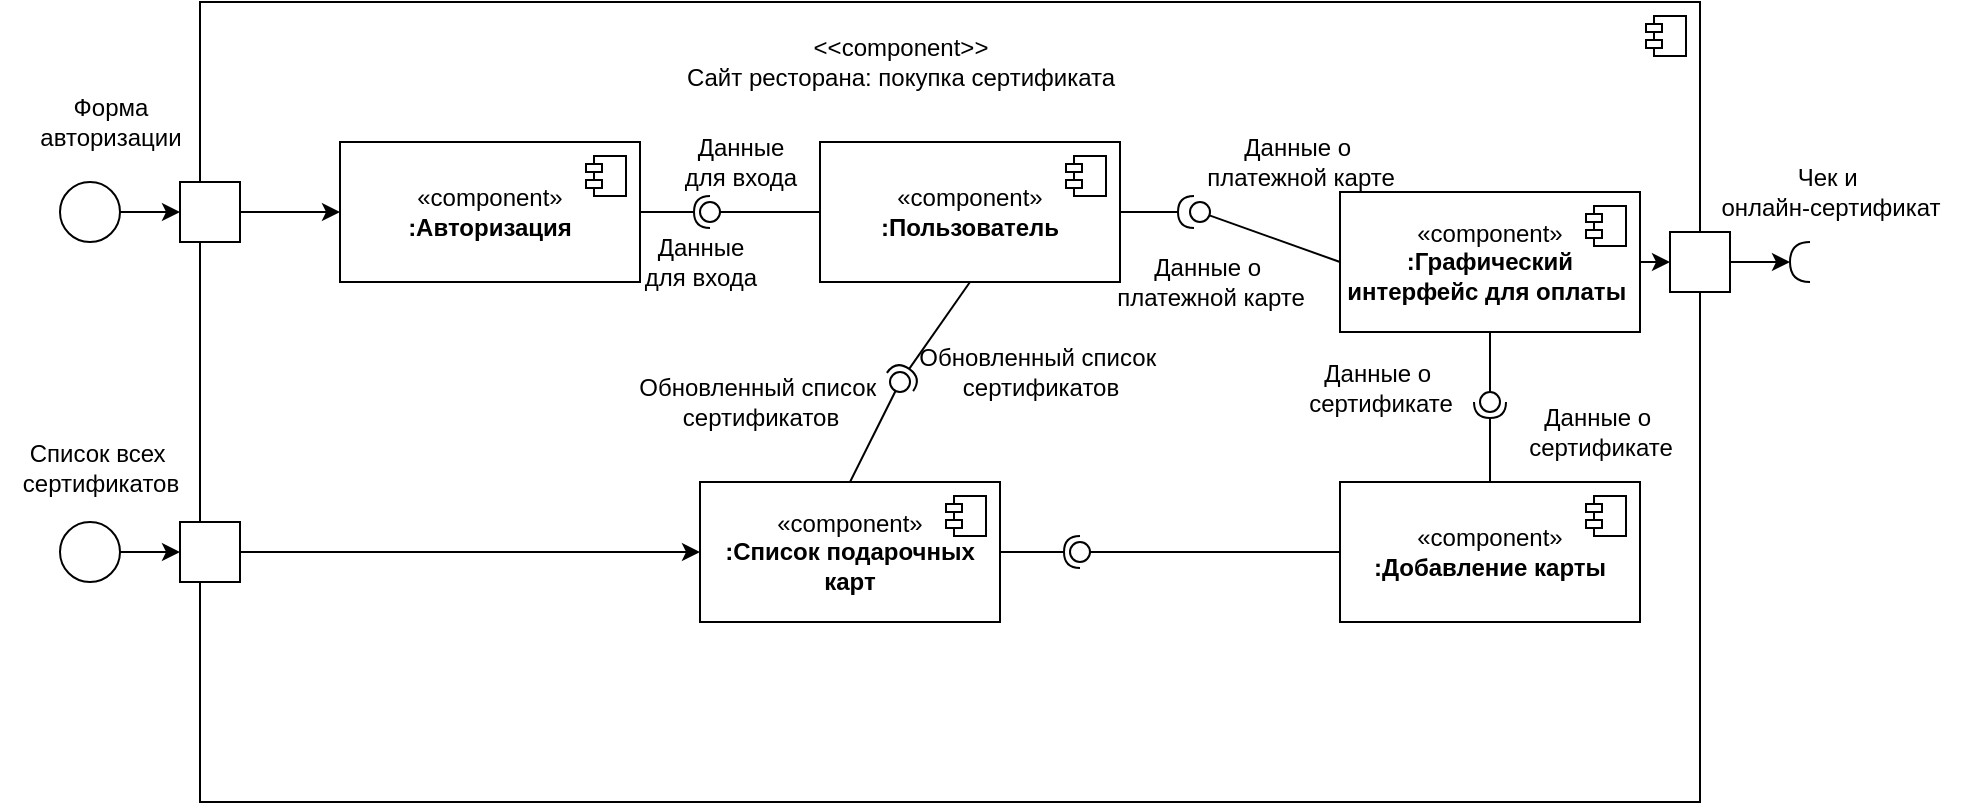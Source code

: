 <mxfile version="27.0.5">
  <diagram name="Страница — 1" id="f4rjO96vfGerak0knMTz">
    <mxGraphModel dx="1837" dy="1190" grid="1" gridSize="10" guides="1" tooltips="1" connect="1" arrows="1" fold="1" page="1" pageScale="1" pageWidth="827" pageHeight="1169" math="0" shadow="0">
      <root>
        <mxCell id="0" />
        <mxCell id="1" parent="0" />
        <mxCell id="j8q0sxAWrBPi4WEAubVv-4" value="" style="html=1;dropTarget=0;whiteSpace=wrap;" vertex="1" parent="1">
          <mxGeometry x="90" y="60" width="750" height="400" as="geometry" />
        </mxCell>
        <mxCell id="j8q0sxAWrBPi4WEAubVv-5" value="" style="shape=module;jettyWidth=8;jettyHeight=4;" vertex="1" parent="j8q0sxAWrBPi4WEAubVv-4">
          <mxGeometry x="1" width="20" height="20" relative="1" as="geometry">
            <mxPoint x="-27" y="7" as="offset" />
          </mxGeometry>
        </mxCell>
        <mxCell id="j8q0sxAWrBPi4WEAubVv-11" value="" style="edgeStyle=orthogonalEdgeStyle;rounded=0;orthogonalLoop=1;jettySize=auto;html=1;" edge="1" parent="1" source="j8q0sxAWrBPi4WEAubVv-6" target="j8q0sxAWrBPi4WEAubVv-7">
          <mxGeometry relative="1" as="geometry" />
        </mxCell>
        <mxCell id="j8q0sxAWrBPi4WEAubVv-6" value="" style="ellipse;" vertex="1" parent="1">
          <mxGeometry x="20" y="150" width="30" height="30" as="geometry" />
        </mxCell>
        <mxCell id="j8q0sxAWrBPi4WEAubVv-19" value="" style="edgeStyle=orthogonalEdgeStyle;rounded=0;orthogonalLoop=1;jettySize=auto;html=1;" edge="1" parent="1" source="j8q0sxAWrBPi4WEAubVv-7" target="j8q0sxAWrBPi4WEAubVv-12">
          <mxGeometry relative="1" as="geometry" />
        </mxCell>
        <mxCell id="j8q0sxAWrBPi4WEAubVv-7" value="" style="html=1;rounded=0;" vertex="1" parent="1">
          <mxGeometry x="80" y="150" width="30" height="30" as="geometry" />
        </mxCell>
        <mxCell id="j8q0sxAWrBPi4WEAubVv-10" value="Форма&lt;div&gt;авторизации&lt;/div&gt;" style="text;html=1;align=center;verticalAlign=middle;resizable=0;points=[];autosize=1;strokeColor=none;fillColor=none;" vertex="1" parent="1">
          <mxGeometry y="100" width="90" height="40" as="geometry" />
        </mxCell>
        <mxCell id="j8q0sxAWrBPi4WEAubVv-12" value="«component»&lt;br&gt;&lt;b&gt;:Авторизация&lt;/b&gt;" style="html=1;dropTarget=0;whiteSpace=wrap;" vertex="1" parent="1">
          <mxGeometry x="160" y="130" width="150" height="70" as="geometry" />
        </mxCell>
        <mxCell id="j8q0sxAWrBPi4WEAubVv-13" value="" style="shape=module;jettyWidth=8;jettyHeight=4;" vertex="1" parent="j8q0sxAWrBPi4WEAubVv-12">
          <mxGeometry x="1" width="20" height="20" relative="1" as="geometry">
            <mxPoint x="-27" y="7" as="offset" />
          </mxGeometry>
        </mxCell>
        <mxCell id="j8q0sxAWrBPi4WEAubVv-14" value="" style="rounded=0;orthogonalLoop=1;jettySize=auto;html=1;endArrow=halfCircle;endFill=0;endSize=6;strokeWidth=1;sketch=0;exitX=1;exitY=0.5;exitDx=0;exitDy=0;" edge="1" target="j8q0sxAWrBPi4WEAubVv-16" parent="1" source="j8q0sxAWrBPi4WEAubVv-12">
          <mxGeometry relative="1" as="geometry">
            <mxPoint x="310" y="365" as="sourcePoint" />
          </mxGeometry>
        </mxCell>
        <mxCell id="j8q0sxAWrBPi4WEAubVv-15" value="" style="rounded=0;orthogonalLoop=1;jettySize=auto;html=1;endArrow=oval;endFill=0;sketch=0;sourcePerimeterSpacing=0;targetPerimeterSpacing=0;endSize=10;exitX=0;exitY=0.5;exitDx=0;exitDy=0;entryX=0.387;entryY=0.888;entryDx=0;entryDy=0;entryPerimeter=0;" edge="1" target="j8q0sxAWrBPi4WEAubVv-16" parent="1" source="j8q0sxAWrBPi4WEAubVv-17">
          <mxGeometry relative="1" as="geometry">
            <mxPoint x="270" y="365" as="sourcePoint" />
            <mxPoint x="381" y="110" as="targetPoint" />
          </mxGeometry>
        </mxCell>
        <mxCell id="j8q0sxAWrBPi4WEAubVv-16" value="" style="ellipse;whiteSpace=wrap;html=1;align=center;aspect=fixed;fillColor=none;strokeColor=none;resizable=0;perimeter=centerPerimeter;rotatable=0;allowArrows=0;points=[];outlineConnect=1;" vertex="1" parent="1">
          <mxGeometry x="340" y="160" width="10" height="10" as="geometry" />
        </mxCell>
        <mxCell id="j8q0sxAWrBPi4WEAubVv-17" value="«component»&lt;br&gt;&lt;b&gt;:Пользователь&lt;/b&gt;" style="html=1;dropTarget=0;whiteSpace=wrap;" vertex="1" parent="1">
          <mxGeometry x="400" y="130" width="150" height="70" as="geometry" />
        </mxCell>
        <mxCell id="j8q0sxAWrBPi4WEAubVv-18" value="" style="shape=module;jettyWidth=8;jettyHeight=4;" vertex="1" parent="j8q0sxAWrBPi4WEAubVv-17">
          <mxGeometry x="1" width="20" height="20" relative="1" as="geometry">
            <mxPoint x="-27" y="7" as="offset" />
          </mxGeometry>
        </mxCell>
        <mxCell id="j8q0sxAWrBPi4WEAubVv-20" value="Данные&lt;div&gt;для входа&lt;/div&gt;" style="text;html=1;align=center;verticalAlign=middle;resizable=0;points=[];autosize=1;strokeColor=none;fillColor=none;" vertex="1" parent="1">
          <mxGeometry x="300" y="170" width="80" height="40" as="geometry" />
        </mxCell>
        <mxCell id="j8q0sxAWrBPi4WEAubVv-21" value="Данные&lt;div&gt;для входа&lt;/div&gt;" style="text;html=1;align=center;verticalAlign=middle;resizable=0;points=[];autosize=1;strokeColor=none;fillColor=none;" vertex="1" parent="1">
          <mxGeometry x="320" y="120" width="80" height="40" as="geometry" />
        </mxCell>
        <mxCell id="j8q0sxAWrBPi4WEAubVv-56" style="edgeStyle=orthogonalEdgeStyle;rounded=0;orthogonalLoop=1;jettySize=auto;html=1;exitX=1;exitY=0.5;exitDx=0;exitDy=0;entryX=0;entryY=0.5;entryDx=0;entryDy=0;" edge="1" parent="1" source="j8q0sxAWrBPi4WEAubVv-22" target="j8q0sxAWrBPi4WEAubVv-54">
          <mxGeometry relative="1" as="geometry" />
        </mxCell>
        <mxCell id="j8q0sxAWrBPi4WEAubVv-22" value="«component»&lt;br&gt;&lt;b&gt;:Графический интерфейс для оплаты&amp;nbsp;&lt;/b&gt;" style="html=1;dropTarget=0;whiteSpace=wrap;" vertex="1" parent="1">
          <mxGeometry x="660" y="155" width="150" height="70" as="geometry" />
        </mxCell>
        <mxCell id="j8q0sxAWrBPi4WEAubVv-23" value="" style="shape=module;jettyWidth=8;jettyHeight=4;" vertex="1" parent="j8q0sxAWrBPi4WEAubVv-22">
          <mxGeometry x="1" width="20" height="20" relative="1" as="geometry">
            <mxPoint x="-27" y="7" as="offset" />
          </mxGeometry>
        </mxCell>
        <mxCell id="j8q0sxAWrBPi4WEAubVv-24" value="" style="rounded=0;orthogonalLoop=1;jettySize=auto;html=1;endArrow=halfCircle;endFill=0;endSize=6;strokeWidth=1;sketch=0;exitX=1;exitY=0.5;exitDx=0;exitDy=0;" edge="1" parent="1" source="j8q0sxAWrBPi4WEAubVv-17">
          <mxGeometry relative="1" as="geometry">
            <mxPoint x="450" y="385" as="sourcePoint" />
            <mxPoint x="587" y="165" as="targetPoint" />
          </mxGeometry>
        </mxCell>
        <mxCell id="j8q0sxAWrBPi4WEAubVv-25" value="" style="rounded=0;orthogonalLoop=1;jettySize=auto;html=1;endArrow=oval;endFill=0;sketch=0;sourcePerimeterSpacing=0;targetPerimeterSpacing=0;endSize=10;exitX=0;exitY=0.5;exitDx=0;exitDy=0;" edge="1" parent="1" source="j8q0sxAWrBPi4WEAubVv-22">
          <mxGeometry relative="1" as="geometry">
            <mxPoint x="410" y="385" as="sourcePoint" />
            <mxPoint x="590" y="165" as="targetPoint" />
          </mxGeometry>
        </mxCell>
        <mxCell id="j8q0sxAWrBPi4WEAubVv-26" value="" style="ellipse;whiteSpace=wrap;html=1;align=center;aspect=fixed;fillColor=none;strokeColor=none;resizable=0;perimeter=centerPerimeter;rotatable=0;allowArrows=0;points=[];outlineConnect=1;" vertex="1" parent="1">
          <mxGeometry x="425" y="380" width="10" height="10" as="geometry" />
        </mxCell>
        <mxCell id="j8q0sxAWrBPi4WEAubVv-27" value="Данные о&amp;nbsp;&lt;div&gt;платежной&lt;span style=&quot;background-color: transparent; color: light-dark(rgb(0, 0, 0), rgb(255, 255, 255));&quot;&gt;&amp;nbsp;карте&lt;/span&gt;&lt;/div&gt;" style="text;html=1;align=center;verticalAlign=middle;resizable=0;points=[];autosize=1;strokeColor=none;fillColor=none;" vertex="1" parent="1">
          <mxGeometry x="580" y="120" width="120" height="40" as="geometry" />
        </mxCell>
        <mxCell id="j8q0sxAWrBPi4WEAubVv-29" value="&amp;lt;&amp;lt;component&amp;gt;&amp;gt;&lt;br&gt;Сайт ресторана: покупка сертификата" style="text;html=1;align=center;verticalAlign=middle;resizable=0;points=[];autosize=1;strokeColor=none;fillColor=none;" vertex="1" parent="1">
          <mxGeometry x="320" y="70" width="240" height="40" as="geometry" />
        </mxCell>
        <mxCell id="j8q0sxAWrBPi4WEAubVv-31" value="Данные о&amp;nbsp;&lt;div&gt;платежной&lt;span style=&quot;background-color: transparent; color: light-dark(rgb(0, 0, 0), rgb(255, 255, 255));&quot;&gt;&amp;nbsp;карте&lt;/span&gt;&lt;/div&gt;" style="text;html=1;align=center;verticalAlign=middle;resizable=0;points=[];autosize=1;strokeColor=none;fillColor=none;" vertex="1" parent="1">
          <mxGeometry x="535" y="180" width="120" height="40" as="geometry" />
        </mxCell>
        <mxCell id="j8q0sxAWrBPi4WEAubVv-32" value="«component»&lt;br&gt;&lt;b&gt;:Добавление карты&lt;/b&gt;" style="html=1;dropTarget=0;whiteSpace=wrap;" vertex="1" parent="1">
          <mxGeometry x="660" y="300" width="150" height="70" as="geometry" />
        </mxCell>
        <mxCell id="j8q0sxAWrBPi4WEAubVv-33" value="" style="shape=module;jettyWidth=8;jettyHeight=4;" vertex="1" parent="j8q0sxAWrBPi4WEAubVv-32">
          <mxGeometry x="1" width="20" height="20" relative="1" as="geometry">
            <mxPoint x="-27" y="7" as="offset" />
          </mxGeometry>
        </mxCell>
        <mxCell id="j8q0sxAWrBPi4WEAubVv-34" value="" style="rounded=0;orthogonalLoop=1;jettySize=auto;html=1;endArrow=halfCircle;endFill=0;endSize=6;strokeWidth=1;sketch=0;exitX=0.5;exitY=0;exitDx=0;exitDy=0;" edge="1" target="j8q0sxAWrBPi4WEAubVv-36" parent="1" source="j8q0sxAWrBPi4WEAubVv-32">
          <mxGeometry relative="1" as="geometry">
            <mxPoint x="340" y="275" as="sourcePoint" />
          </mxGeometry>
        </mxCell>
        <mxCell id="j8q0sxAWrBPi4WEAubVv-35" value="" style="rounded=0;orthogonalLoop=1;jettySize=auto;html=1;endArrow=oval;endFill=0;sketch=0;sourcePerimeterSpacing=0;targetPerimeterSpacing=0;endSize=10;exitX=0.5;exitY=1;exitDx=0;exitDy=0;" edge="1" target="j8q0sxAWrBPi4WEAubVv-36" parent="1" source="j8q0sxAWrBPi4WEAubVv-22">
          <mxGeometry relative="1" as="geometry">
            <mxPoint x="300" y="275" as="sourcePoint" />
          </mxGeometry>
        </mxCell>
        <mxCell id="j8q0sxAWrBPi4WEAubVv-36" value="" style="ellipse;whiteSpace=wrap;html=1;align=center;aspect=fixed;fillColor=none;strokeColor=none;resizable=0;perimeter=centerPerimeter;rotatable=0;allowArrows=0;points=[];outlineConnect=1;" vertex="1" parent="1">
          <mxGeometry x="730" y="255" width="10" height="10" as="geometry" />
        </mxCell>
        <mxCell id="j8q0sxAWrBPi4WEAubVv-37" value="Данные о&amp;nbsp;&lt;div&gt;сертификате&lt;/div&gt;" style="text;html=1;align=center;verticalAlign=middle;resizable=0;points=[];autosize=1;strokeColor=none;fillColor=none;" vertex="1" parent="1">
          <mxGeometry x="630" y="233" width="100" height="40" as="geometry" />
        </mxCell>
        <mxCell id="j8q0sxAWrBPi4WEAubVv-38" value="Данные о&amp;nbsp;&lt;div&gt;сертификате&lt;/div&gt;" style="text;html=1;align=center;verticalAlign=middle;resizable=0;points=[];autosize=1;strokeColor=none;fillColor=none;" vertex="1" parent="1">
          <mxGeometry x="740" y="255" width="100" height="40" as="geometry" />
        </mxCell>
        <mxCell id="j8q0sxAWrBPi4WEAubVv-39" value="«component»&lt;br&gt;&lt;b&gt;:Список подарочных карт&lt;/b&gt;" style="html=1;dropTarget=0;whiteSpace=wrap;" vertex="1" parent="1">
          <mxGeometry x="340" y="300" width="150" height="70" as="geometry" />
        </mxCell>
        <mxCell id="j8q0sxAWrBPi4WEAubVv-40" value="" style="shape=module;jettyWidth=8;jettyHeight=4;" vertex="1" parent="j8q0sxAWrBPi4WEAubVv-39">
          <mxGeometry x="1" width="20" height="20" relative="1" as="geometry">
            <mxPoint x="-27" y="7" as="offset" />
          </mxGeometry>
        </mxCell>
        <mxCell id="j8q0sxAWrBPi4WEAubVv-41" value="" style="rounded=0;orthogonalLoop=1;jettySize=auto;html=1;endArrow=halfCircle;endFill=0;endSize=6;strokeWidth=1;sketch=0;exitX=1;exitY=0.5;exitDx=0;exitDy=0;" edge="1" parent="1" source="j8q0sxAWrBPi4WEAubVv-39">
          <mxGeometry relative="1" as="geometry">
            <mxPoint x="290" y="275" as="sourcePoint" />
            <mxPoint x="530" y="335" as="targetPoint" />
          </mxGeometry>
        </mxCell>
        <mxCell id="j8q0sxAWrBPi4WEAubVv-42" value="" style="rounded=0;orthogonalLoop=1;jettySize=auto;html=1;endArrow=oval;endFill=0;sketch=0;sourcePerimeterSpacing=0;targetPerimeterSpacing=0;endSize=10;exitX=0;exitY=0.5;exitDx=0;exitDy=0;" edge="1" parent="1" source="j8q0sxAWrBPi4WEAubVv-32">
          <mxGeometry relative="1" as="geometry">
            <mxPoint x="250" y="275" as="sourcePoint" />
            <mxPoint x="530" y="335" as="targetPoint" />
          </mxGeometry>
        </mxCell>
        <mxCell id="j8q0sxAWrBPi4WEAubVv-43" value="" style="ellipse;whiteSpace=wrap;html=1;align=center;aspect=fixed;fillColor=none;strokeColor=none;resizable=0;perimeter=centerPerimeter;rotatable=0;allowArrows=0;points=[];outlineConnect=1;" vertex="1" parent="1">
          <mxGeometry x="265" y="270" width="10" height="10" as="geometry" />
        </mxCell>
        <mxCell id="j8q0sxAWrBPi4WEAubVv-44" value="" style="shape=requiredInterface;html=1;verticalLabelPosition=bottom;sketch=0;direction=south;rotation=90;" vertex="1" parent="1">
          <mxGeometry x="880" y="185" width="20" height="10" as="geometry" />
        </mxCell>
        <mxCell id="j8q0sxAWrBPi4WEAubVv-49" style="edgeStyle=orthogonalEdgeStyle;rounded=0;orthogonalLoop=1;jettySize=auto;html=1;exitX=1;exitY=0.5;exitDx=0;exitDy=0;entryX=0;entryY=0.5;entryDx=0;entryDy=0;" edge="1" parent="1" source="j8q0sxAWrBPi4WEAubVv-47" target="j8q0sxAWrBPi4WEAubVv-48">
          <mxGeometry relative="1" as="geometry" />
        </mxCell>
        <mxCell id="j8q0sxAWrBPi4WEAubVv-47" value="" style="ellipse;" vertex="1" parent="1">
          <mxGeometry x="20" y="320" width="30" height="30" as="geometry" />
        </mxCell>
        <mxCell id="j8q0sxAWrBPi4WEAubVv-50" style="edgeStyle=orthogonalEdgeStyle;rounded=0;orthogonalLoop=1;jettySize=auto;html=1;exitX=1;exitY=0.5;exitDx=0;exitDy=0;" edge="1" parent="1" source="j8q0sxAWrBPi4WEAubVv-48" target="j8q0sxAWrBPi4WEAubVv-39">
          <mxGeometry relative="1" as="geometry" />
        </mxCell>
        <mxCell id="j8q0sxAWrBPi4WEAubVv-48" value="" style="html=1;rounded=0;" vertex="1" parent="1">
          <mxGeometry x="80" y="320" width="30" height="30" as="geometry" />
        </mxCell>
        <mxCell id="j8q0sxAWrBPi4WEAubVv-51" value="Список всех&amp;nbsp;&lt;div&gt;сертификатов&lt;/div&gt;" style="text;html=1;align=center;verticalAlign=middle;resizable=0;points=[];autosize=1;strokeColor=none;fillColor=none;" vertex="1" parent="1">
          <mxGeometry x="-10" y="273" width="100" height="40" as="geometry" />
        </mxCell>
        <mxCell id="j8q0sxAWrBPi4WEAubVv-53" value="Чек и&amp;nbsp;&lt;div&gt;онлайн-сертификат&lt;/div&gt;" style="text;html=1;align=center;verticalAlign=middle;resizable=0;points=[];autosize=1;strokeColor=none;fillColor=none;" vertex="1" parent="1">
          <mxGeometry x="840" y="135" width="130" height="40" as="geometry" />
        </mxCell>
        <mxCell id="j8q0sxAWrBPi4WEAubVv-54" value="" style="html=1;rounded=0;" vertex="1" parent="1">
          <mxGeometry x="825" y="175" width="30" height="30" as="geometry" />
        </mxCell>
        <mxCell id="j8q0sxAWrBPi4WEAubVv-57" style="edgeStyle=orthogonalEdgeStyle;rounded=0;orthogonalLoop=1;jettySize=auto;html=1;exitX=1;exitY=0.5;exitDx=0;exitDy=0;entryX=1;entryY=0.5;entryDx=0;entryDy=0;entryPerimeter=0;" edge="1" parent="1" source="j8q0sxAWrBPi4WEAubVv-54" target="j8q0sxAWrBPi4WEAubVv-44">
          <mxGeometry relative="1" as="geometry" />
        </mxCell>
        <mxCell id="j8q0sxAWrBPi4WEAubVv-62" value="" style="rounded=0;orthogonalLoop=1;jettySize=auto;html=1;endArrow=halfCircle;endFill=0;endSize=6;strokeWidth=1;sketch=0;exitX=0.5;exitY=1;exitDx=0;exitDy=0;" edge="1" target="j8q0sxAWrBPi4WEAubVv-64" parent="1" source="j8q0sxAWrBPi4WEAubVv-17">
          <mxGeometry relative="1" as="geometry">
            <mxPoint x="400" y="245" as="sourcePoint" />
          </mxGeometry>
        </mxCell>
        <mxCell id="j8q0sxAWrBPi4WEAubVv-63" value="" style="rounded=0;orthogonalLoop=1;jettySize=auto;html=1;endArrow=oval;endFill=0;sketch=0;sourcePerimeterSpacing=0;targetPerimeterSpacing=0;endSize=10;exitX=0.5;exitY=0;exitDx=0;exitDy=0;" edge="1" target="j8q0sxAWrBPi4WEAubVv-64" parent="1" source="j8q0sxAWrBPi4WEAubVv-39">
          <mxGeometry relative="1" as="geometry">
            <mxPoint x="360" y="245" as="sourcePoint" />
          </mxGeometry>
        </mxCell>
        <mxCell id="j8q0sxAWrBPi4WEAubVv-64" value="" style="ellipse;whiteSpace=wrap;html=1;align=center;aspect=fixed;fillColor=none;strokeColor=none;resizable=0;perimeter=centerPerimeter;rotatable=0;allowArrows=0;points=[];outlineConnect=1;" vertex="1" parent="1">
          <mxGeometry x="435" y="245" width="10" height="10" as="geometry" />
        </mxCell>
        <mxCell id="j8q0sxAWrBPi4WEAubVv-65" value="&lt;span style=&quot;text-wrap-mode: wrap;&quot;&gt;Обновленный список&amp;nbsp;&lt;/span&gt;&lt;div style=&quot;text-wrap-mode: wrap;&quot;&gt;сертификатов&lt;/div&gt;" style="text;html=1;align=center;verticalAlign=middle;resizable=0;points=[];autosize=1;strokeColor=none;fillColor=none;" vertex="1" parent="1">
          <mxGeometry x="435" y="225" width="150" height="40" as="geometry" />
        </mxCell>
        <mxCell id="j8q0sxAWrBPi4WEAubVv-66" value="&lt;span style=&quot;text-wrap-mode: wrap;&quot;&gt;Обновленный список&amp;nbsp;&lt;/span&gt;&lt;div style=&quot;text-wrap-mode: wrap;&quot;&gt;сертификатов&lt;/div&gt;" style="text;html=1;align=center;verticalAlign=middle;resizable=0;points=[];autosize=1;strokeColor=none;fillColor=none;" vertex="1" parent="1">
          <mxGeometry x="295" y="240" width="150" height="40" as="geometry" />
        </mxCell>
      </root>
    </mxGraphModel>
  </diagram>
</mxfile>
